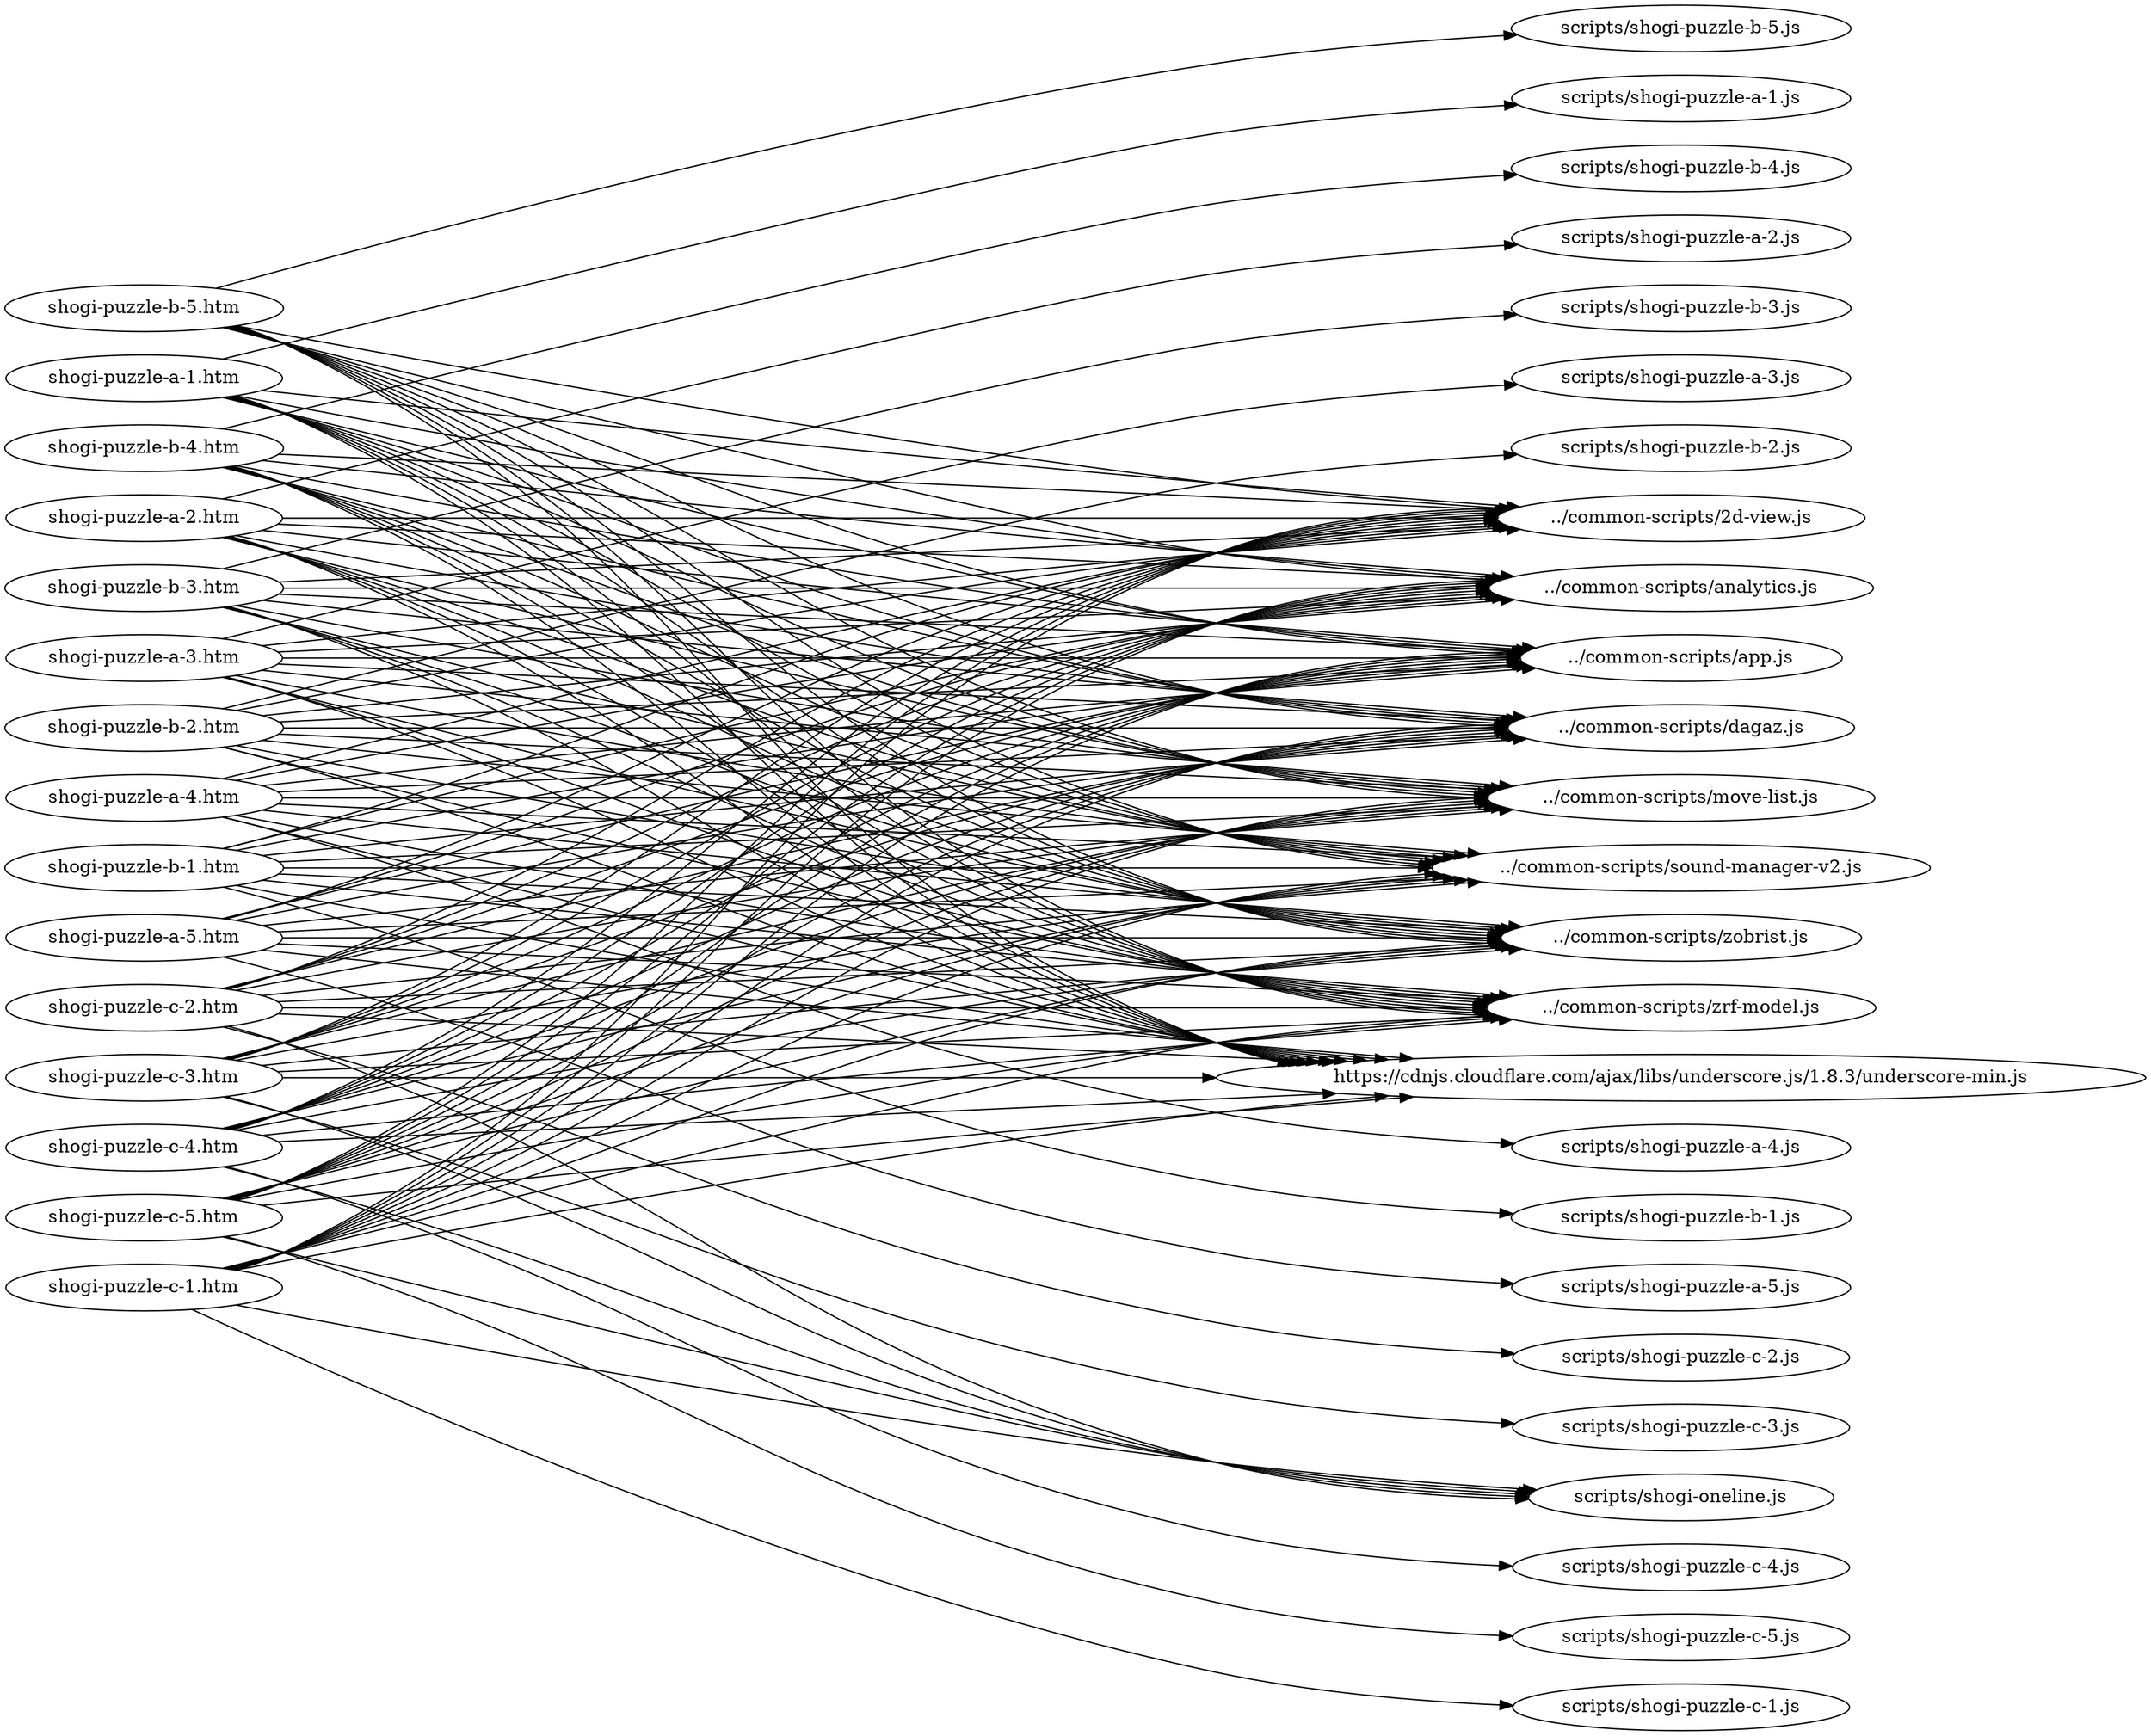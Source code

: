 digraph "graph" {
graph[ ranksep=10, rankdir = LR ];
  "shogi-puzzle-a-1.htm" -> "../common-scripts/2d-view.js";
  "shogi-puzzle-a-1.htm" -> "../common-scripts/analytics.js";
  "shogi-puzzle-a-1.htm" -> "../common-scripts/app.js";
  "shogi-puzzle-a-1.htm" -> "../common-scripts/dagaz.js";
  "shogi-puzzle-a-1.htm" -> "../common-scripts/move-list.js";
  "shogi-puzzle-a-1.htm" -> "../common-scripts/sound-manager-v2.js";
  "shogi-puzzle-a-1.htm" -> "../common-scripts/zobrist.js";
  "shogi-puzzle-a-1.htm" -> "../common-scripts/zrf-model.js";
  "shogi-puzzle-a-1.htm" -> "https://cdnjs.cloudflare.com/ajax/libs/underscore.js/1.8.3/underscore-min.js";
  "shogi-puzzle-a-1.htm" -> "scripts/shogi-puzzle-a-1.js";
  "shogi-puzzle-a-2.htm" -> "../common-scripts/2d-view.js";
  "shogi-puzzle-a-2.htm" -> "../common-scripts/analytics.js";
  "shogi-puzzle-a-2.htm" -> "../common-scripts/app.js";
  "shogi-puzzle-a-2.htm" -> "../common-scripts/dagaz.js";
  "shogi-puzzle-a-2.htm" -> "../common-scripts/move-list.js";
  "shogi-puzzle-a-2.htm" -> "../common-scripts/sound-manager-v2.js";
  "shogi-puzzle-a-2.htm" -> "../common-scripts/zobrist.js";
  "shogi-puzzle-a-2.htm" -> "../common-scripts/zrf-model.js";
  "shogi-puzzle-a-2.htm" -> "https://cdnjs.cloudflare.com/ajax/libs/underscore.js/1.8.3/underscore-min.js";
  "shogi-puzzle-a-2.htm" -> "scripts/shogi-puzzle-a-2.js";
  "shogi-puzzle-a-3.htm" -> "../common-scripts/2d-view.js";
  "shogi-puzzle-a-3.htm" -> "../common-scripts/analytics.js";
  "shogi-puzzle-a-3.htm" -> "../common-scripts/app.js";
  "shogi-puzzle-a-3.htm" -> "../common-scripts/dagaz.js";
  "shogi-puzzle-a-3.htm" -> "../common-scripts/move-list.js";
  "shogi-puzzle-a-3.htm" -> "../common-scripts/sound-manager-v2.js";
  "shogi-puzzle-a-3.htm" -> "../common-scripts/zobrist.js";
  "shogi-puzzle-a-3.htm" -> "../common-scripts/zrf-model.js";
  "shogi-puzzle-a-3.htm" -> "https://cdnjs.cloudflare.com/ajax/libs/underscore.js/1.8.3/underscore-min.js";
  "shogi-puzzle-a-3.htm" -> "scripts/shogi-puzzle-a-3.js";
  "shogi-puzzle-a-4.htm" -> "../common-scripts/2d-view.js";
  "shogi-puzzle-a-4.htm" -> "../common-scripts/analytics.js";
  "shogi-puzzle-a-4.htm" -> "../common-scripts/app.js";
  "shogi-puzzle-a-4.htm" -> "../common-scripts/dagaz.js";
  "shogi-puzzle-a-4.htm" -> "../common-scripts/move-list.js";
  "shogi-puzzle-a-4.htm" -> "../common-scripts/sound-manager-v2.js";
  "shogi-puzzle-a-4.htm" -> "../common-scripts/zobrist.js";
  "shogi-puzzle-a-4.htm" -> "../common-scripts/zrf-model.js";
  "shogi-puzzle-a-4.htm" -> "https://cdnjs.cloudflare.com/ajax/libs/underscore.js/1.8.3/underscore-min.js";
  "shogi-puzzle-a-4.htm" -> "scripts/shogi-puzzle-a-4.js";
  "shogi-puzzle-a-5.htm" -> "../common-scripts/2d-view.js";
  "shogi-puzzle-a-5.htm" -> "../common-scripts/analytics.js";
  "shogi-puzzle-a-5.htm" -> "../common-scripts/app.js";
  "shogi-puzzle-a-5.htm" -> "../common-scripts/dagaz.js";
  "shogi-puzzle-a-5.htm" -> "../common-scripts/move-list.js";
  "shogi-puzzle-a-5.htm" -> "../common-scripts/sound-manager-v2.js";
  "shogi-puzzle-a-5.htm" -> "../common-scripts/zobrist.js";
  "shogi-puzzle-a-5.htm" -> "../common-scripts/zrf-model.js";
  "shogi-puzzle-a-5.htm" -> "https://cdnjs.cloudflare.com/ajax/libs/underscore.js/1.8.3/underscore-min.js";
  "shogi-puzzle-a-5.htm" -> "scripts/shogi-puzzle-a-5.js";
  "shogi-puzzle-b-1.htm" -> "../common-scripts/2d-view.js";
  "shogi-puzzle-b-1.htm" -> "../common-scripts/analytics.js";
  "shogi-puzzle-b-1.htm" -> "../common-scripts/app.js";
  "shogi-puzzle-b-1.htm" -> "../common-scripts/dagaz.js";
  "shogi-puzzle-b-1.htm" -> "../common-scripts/move-list.js";
  "shogi-puzzle-b-1.htm" -> "../common-scripts/sound-manager-v2.js";
  "shogi-puzzle-b-1.htm" -> "../common-scripts/zobrist.js";
  "shogi-puzzle-b-1.htm" -> "../common-scripts/zrf-model.js";
  "shogi-puzzle-b-1.htm" -> "https://cdnjs.cloudflare.com/ajax/libs/underscore.js/1.8.3/underscore-min.js";
  "shogi-puzzle-b-1.htm" -> "scripts/shogi-puzzle-b-1.js";
  "shogi-puzzle-b-2.htm" -> "../common-scripts/2d-view.js";
  "shogi-puzzle-b-2.htm" -> "../common-scripts/analytics.js";
  "shogi-puzzle-b-2.htm" -> "../common-scripts/app.js";
  "shogi-puzzle-b-2.htm" -> "../common-scripts/dagaz.js";
  "shogi-puzzle-b-2.htm" -> "../common-scripts/move-list.js";
  "shogi-puzzle-b-2.htm" -> "../common-scripts/sound-manager-v2.js";
  "shogi-puzzle-b-2.htm" -> "../common-scripts/zobrist.js";
  "shogi-puzzle-b-2.htm" -> "../common-scripts/zrf-model.js";
  "shogi-puzzle-b-2.htm" -> "https://cdnjs.cloudflare.com/ajax/libs/underscore.js/1.8.3/underscore-min.js";
  "shogi-puzzle-b-2.htm" -> "scripts/shogi-puzzle-b-2.js";
  "shogi-puzzle-b-3.htm" -> "../common-scripts/2d-view.js";
  "shogi-puzzle-b-3.htm" -> "../common-scripts/analytics.js";
  "shogi-puzzle-b-3.htm" -> "../common-scripts/app.js";
  "shogi-puzzle-b-3.htm" -> "../common-scripts/dagaz.js";
  "shogi-puzzle-b-3.htm" -> "../common-scripts/move-list.js";
  "shogi-puzzle-b-3.htm" -> "../common-scripts/sound-manager-v2.js";
  "shogi-puzzle-b-3.htm" -> "../common-scripts/zobrist.js";
  "shogi-puzzle-b-3.htm" -> "../common-scripts/zrf-model.js";
  "shogi-puzzle-b-3.htm" -> "https://cdnjs.cloudflare.com/ajax/libs/underscore.js/1.8.3/underscore-min.js";
  "shogi-puzzle-b-3.htm" -> "scripts/shogi-puzzle-b-3.js";
  "shogi-puzzle-b-4.htm" -> "../common-scripts/2d-view.js";
  "shogi-puzzle-b-4.htm" -> "../common-scripts/analytics.js";
  "shogi-puzzle-b-4.htm" -> "../common-scripts/app.js";
  "shogi-puzzle-b-4.htm" -> "../common-scripts/dagaz.js";
  "shogi-puzzle-b-4.htm" -> "../common-scripts/move-list.js";
  "shogi-puzzle-b-4.htm" -> "../common-scripts/sound-manager-v2.js";
  "shogi-puzzle-b-4.htm" -> "../common-scripts/zobrist.js";
  "shogi-puzzle-b-4.htm" -> "../common-scripts/zrf-model.js";
  "shogi-puzzle-b-4.htm" -> "https://cdnjs.cloudflare.com/ajax/libs/underscore.js/1.8.3/underscore-min.js";
  "shogi-puzzle-b-4.htm" -> "scripts/shogi-puzzle-b-4.js";
  "shogi-puzzle-b-5.htm" -> "../common-scripts/2d-view.js";
  "shogi-puzzle-b-5.htm" -> "../common-scripts/analytics.js";
  "shogi-puzzle-b-5.htm" -> "../common-scripts/app.js";
  "shogi-puzzle-b-5.htm" -> "../common-scripts/dagaz.js";
  "shogi-puzzle-b-5.htm" -> "../common-scripts/move-list.js";
  "shogi-puzzle-b-5.htm" -> "../common-scripts/sound-manager-v2.js";
  "shogi-puzzle-b-5.htm" -> "../common-scripts/zobrist.js";
  "shogi-puzzle-b-5.htm" -> "../common-scripts/zrf-model.js";
  "shogi-puzzle-b-5.htm" -> "https://cdnjs.cloudflare.com/ajax/libs/underscore.js/1.8.3/underscore-min.js";
  "shogi-puzzle-b-5.htm" -> "scripts/shogi-puzzle-b-5.js";
  "shogi-puzzle-c-1.htm" -> "../common-scripts/2d-view.js";
  "shogi-puzzle-c-1.htm" -> "../common-scripts/analytics.js";
  "shogi-puzzle-c-1.htm" -> "../common-scripts/app.js";
  "shogi-puzzle-c-1.htm" -> "../common-scripts/dagaz.js";
  "shogi-puzzle-c-1.htm" -> "../common-scripts/move-list.js";
  "shogi-puzzle-c-1.htm" -> "../common-scripts/sound-manager-v2.js";
  "shogi-puzzle-c-1.htm" -> "../common-scripts/zobrist.js";
  "shogi-puzzle-c-1.htm" -> "../common-scripts/zrf-model.js";
  "shogi-puzzle-c-1.htm" -> "https://cdnjs.cloudflare.com/ajax/libs/underscore.js/1.8.3/underscore-min.js";
  "shogi-puzzle-c-1.htm" -> "scripts/shogi-oneline.js";
  "shogi-puzzle-c-1.htm" -> "scripts/shogi-puzzle-c-1.js";
  "shogi-puzzle-c-2.htm" -> "../common-scripts/2d-view.js";
  "shogi-puzzle-c-2.htm" -> "../common-scripts/analytics.js";
  "shogi-puzzle-c-2.htm" -> "../common-scripts/app.js";
  "shogi-puzzle-c-2.htm" -> "../common-scripts/dagaz.js";
  "shogi-puzzle-c-2.htm" -> "../common-scripts/move-list.js";
  "shogi-puzzle-c-2.htm" -> "../common-scripts/sound-manager-v2.js";
  "shogi-puzzle-c-2.htm" -> "../common-scripts/zobrist.js";
  "shogi-puzzle-c-2.htm" -> "../common-scripts/zrf-model.js";
  "shogi-puzzle-c-2.htm" -> "https://cdnjs.cloudflare.com/ajax/libs/underscore.js/1.8.3/underscore-min.js";
  "shogi-puzzle-c-2.htm" -> "scripts/shogi-oneline.js";
  "shogi-puzzle-c-2.htm" -> "scripts/shogi-puzzle-c-2.js";
  "shogi-puzzle-c-3.htm" -> "../common-scripts/2d-view.js";
  "shogi-puzzle-c-3.htm" -> "../common-scripts/analytics.js";
  "shogi-puzzle-c-3.htm" -> "../common-scripts/app.js";
  "shogi-puzzle-c-3.htm" -> "../common-scripts/dagaz.js";
  "shogi-puzzle-c-3.htm" -> "../common-scripts/move-list.js";
  "shogi-puzzle-c-3.htm" -> "../common-scripts/sound-manager-v2.js";
  "shogi-puzzle-c-3.htm" -> "../common-scripts/zobrist.js";
  "shogi-puzzle-c-3.htm" -> "../common-scripts/zrf-model.js";
  "shogi-puzzle-c-3.htm" -> "https://cdnjs.cloudflare.com/ajax/libs/underscore.js/1.8.3/underscore-min.js";
  "shogi-puzzle-c-3.htm" -> "scripts/shogi-oneline.js";
  "shogi-puzzle-c-3.htm" -> "scripts/shogi-puzzle-c-3.js";
  "shogi-puzzle-c-4.htm" -> "../common-scripts/2d-view.js";
  "shogi-puzzle-c-4.htm" -> "../common-scripts/analytics.js";
  "shogi-puzzle-c-4.htm" -> "../common-scripts/app.js";
  "shogi-puzzle-c-4.htm" -> "../common-scripts/dagaz.js";
  "shogi-puzzle-c-4.htm" -> "../common-scripts/move-list.js";
  "shogi-puzzle-c-4.htm" -> "../common-scripts/sound-manager-v2.js";
  "shogi-puzzle-c-4.htm" -> "../common-scripts/zobrist.js";
  "shogi-puzzle-c-4.htm" -> "../common-scripts/zrf-model.js";
  "shogi-puzzle-c-4.htm" -> "https://cdnjs.cloudflare.com/ajax/libs/underscore.js/1.8.3/underscore-min.js";
  "shogi-puzzle-c-4.htm" -> "scripts/shogi-oneline.js";
  "shogi-puzzle-c-4.htm" -> "scripts/shogi-puzzle-c-4.js";
  "shogi-puzzle-c-5.htm" -> "../common-scripts/2d-view.js";
  "shogi-puzzle-c-5.htm" -> "../common-scripts/analytics.js";
  "shogi-puzzle-c-5.htm" -> "../common-scripts/app.js";
  "shogi-puzzle-c-5.htm" -> "../common-scripts/dagaz.js";
  "shogi-puzzle-c-5.htm" -> "../common-scripts/move-list.js";
  "shogi-puzzle-c-5.htm" -> "../common-scripts/sound-manager-v2.js";
  "shogi-puzzle-c-5.htm" -> "../common-scripts/zobrist.js";
  "shogi-puzzle-c-5.htm" -> "../common-scripts/zrf-model.js";
  "shogi-puzzle-c-5.htm" -> "https://cdnjs.cloudflare.com/ajax/libs/underscore.js/1.8.3/underscore-min.js";
  "shogi-puzzle-c-5.htm" -> "scripts/shogi-oneline.js";
  "shogi-puzzle-c-5.htm" -> "scripts/shogi-puzzle-c-5.js";
}
